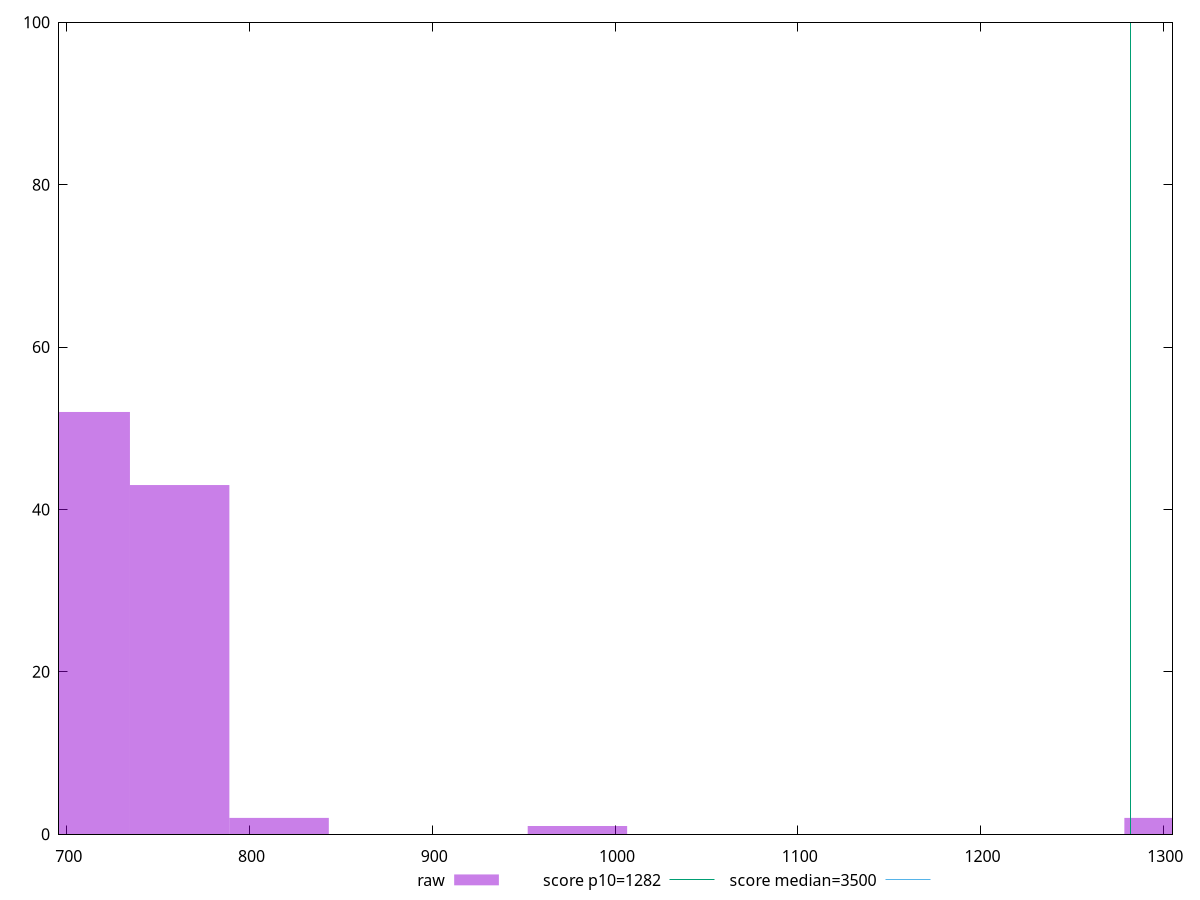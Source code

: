 reset

$raw <<EOF
979.3983965771091 1
707.343286416801 52
761.7543084488626 43
1305.8645287694787 2
816.1653304809242 2
EOF

set key outside below
set boxwidth 54.41102203206162
set xrange [695.7360000000003:1305.0000000000025]
set yrange [0:100]
set trange [0:100]
set style fill transparent solid 0.5 noborder

set parametric
set terminal svg size 640, 490 enhanced background rgb 'white'
set output "reports/report_00031_2021-02-24T23-18-18.084Z/bootup-time/samples/music/raw/histogram.svg"

plot $raw title "raw" with boxes, \
     1282,t title "score p10=1282", \
     3500,t title "score median=3500"

reset
